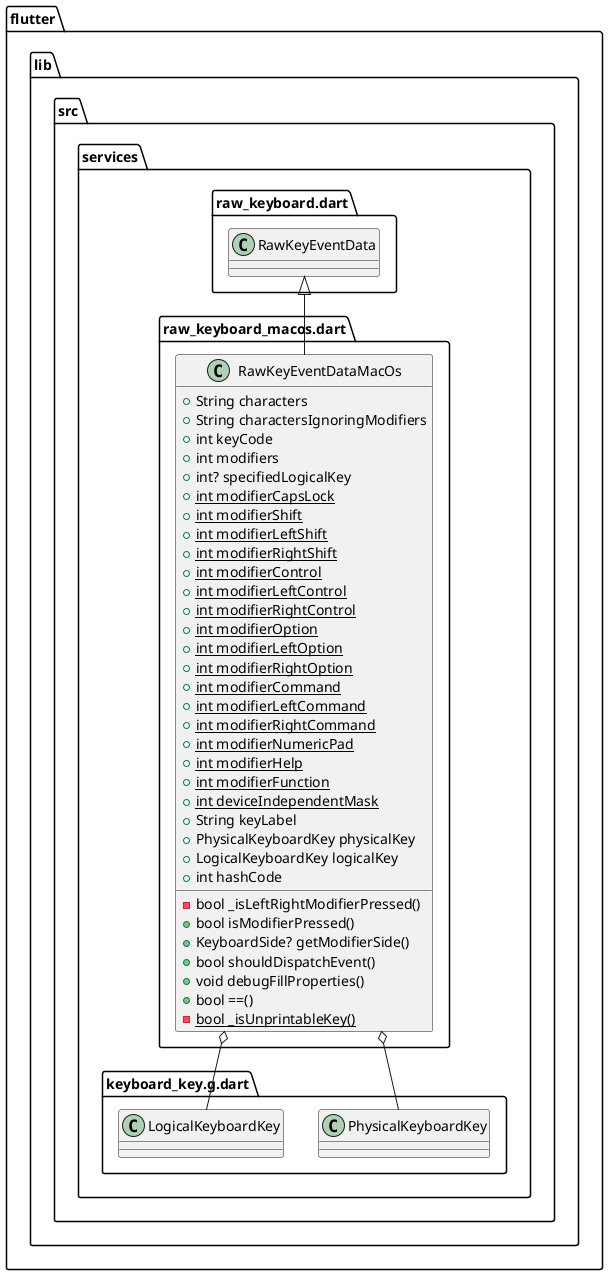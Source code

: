 @startuml
set namespaceSeparator ::

class "flutter::lib::src::services::raw_keyboard_macos.dart::RawKeyEventDataMacOs" {
  +String characters
  +String charactersIgnoringModifiers
  +int keyCode
  +int modifiers
  +int? specifiedLogicalKey
  {static} +int modifierCapsLock
  {static} +int modifierShift
  {static} +int modifierLeftShift
  {static} +int modifierRightShift
  {static} +int modifierControl
  {static} +int modifierLeftControl
  {static} +int modifierRightControl
  {static} +int modifierOption
  {static} +int modifierLeftOption
  {static} +int modifierRightOption
  {static} +int modifierCommand
  {static} +int modifierLeftCommand
  {static} +int modifierRightCommand
  {static} +int modifierNumericPad
  {static} +int modifierHelp
  {static} +int modifierFunction
  {static} +int deviceIndependentMask
  +String keyLabel
  +PhysicalKeyboardKey physicalKey
  +LogicalKeyboardKey logicalKey
  +int hashCode
  -bool _isLeftRightModifierPressed()
  +bool isModifierPressed()
  +KeyboardSide? getModifierSide()
  +bool shouldDispatchEvent()
  +void debugFillProperties()
  +bool ==()
  {static} -bool _isUnprintableKey()
}

"flutter::lib::src::services::raw_keyboard_macos.dart::RawKeyEventDataMacOs" o-- "flutter::lib::src::services::keyboard_key.g.dart::PhysicalKeyboardKey"
"flutter::lib::src::services::raw_keyboard_macos.dart::RawKeyEventDataMacOs" o-- "flutter::lib::src::services::keyboard_key.g.dart::LogicalKeyboardKey"
"flutter::lib::src::services::raw_keyboard.dart::RawKeyEventData" <|-- "flutter::lib::src::services::raw_keyboard_macos.dart::RawKeyEventDataMacOs"


@enduml